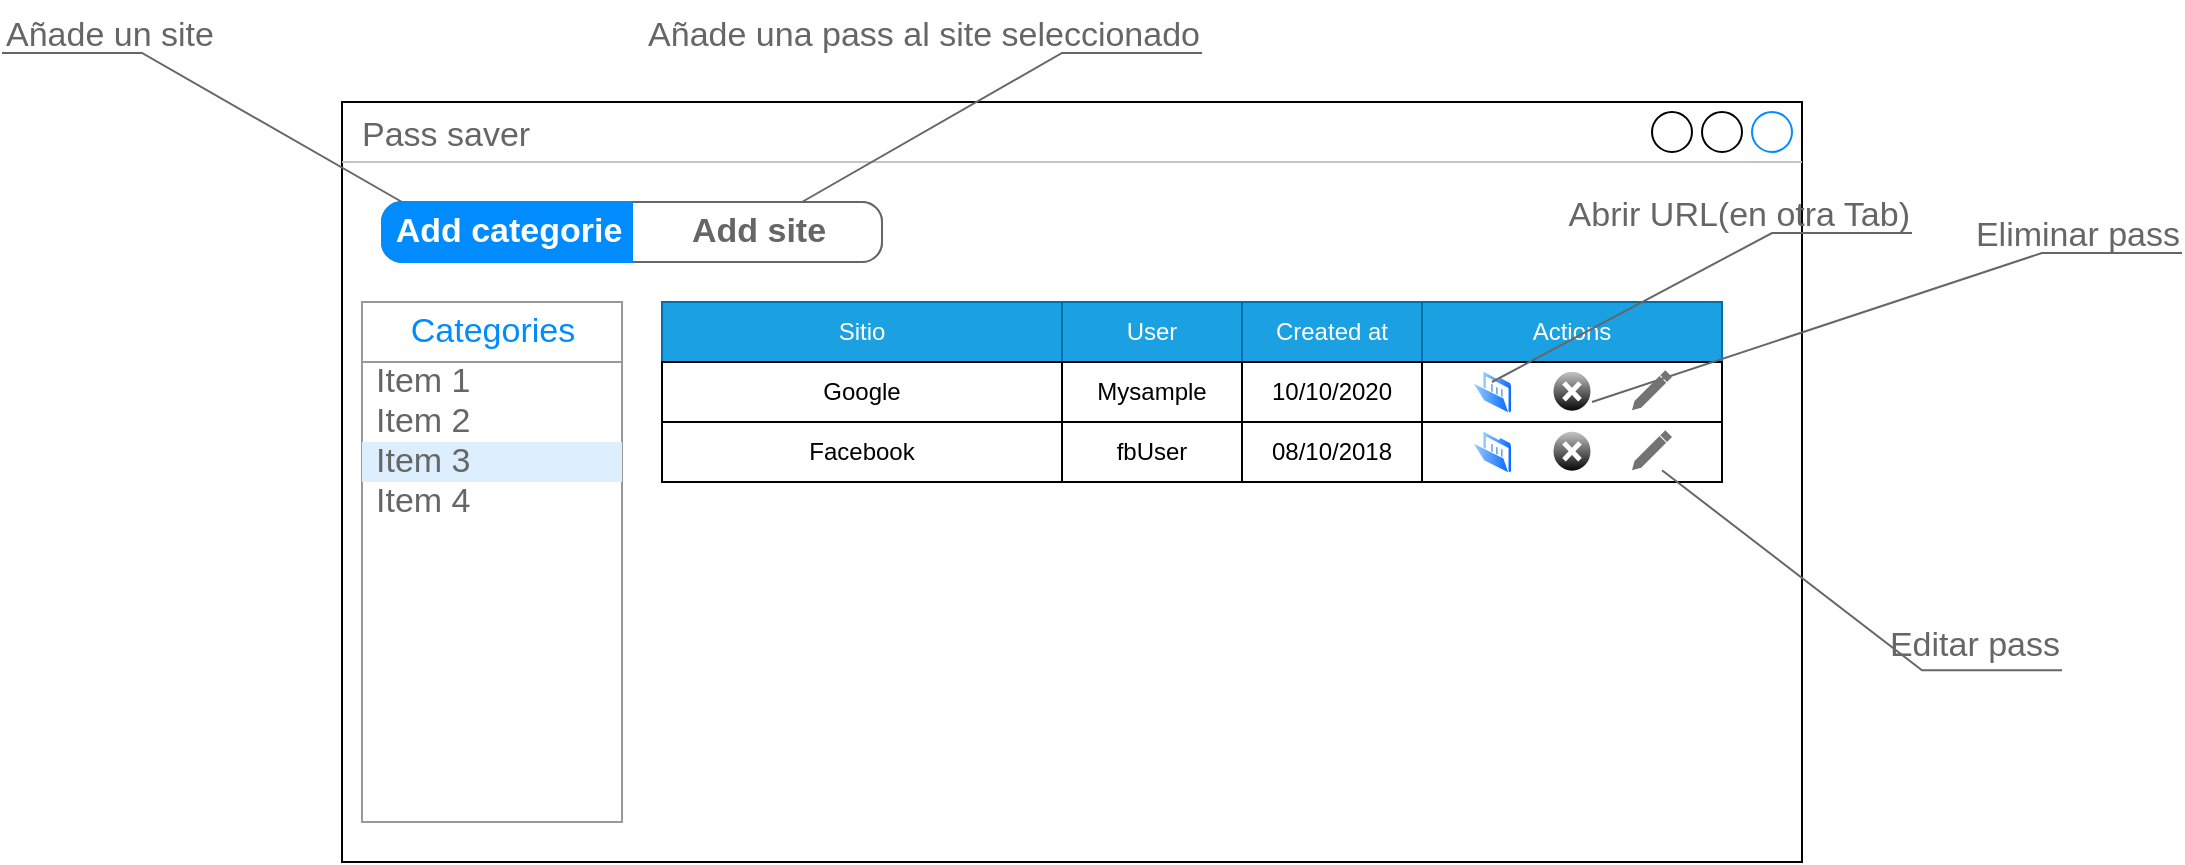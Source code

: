 <mxfile version="13.9.2" type="device" pages="3"><diagram id="wapazeSuyfRLywSKRPKi" name="Main page"><mxGraphModel dx="2012" dy="635" grid="1" gridSize="10" guides="1" tooltips="1" connect="1" arrows="1" fold="1" page="1" pageScale="1" pageWidth="827" pageHeight="1169" math="0" shadow="0"><root><mxCell id="Ty3nIIx2XdnDqJUoP9hx-0"/><mxCell id="Ty3nIIx2XdnDqJUoP9hx-1" parent="Ty3nIIx2XdnDqJUoP9hx-0"/><mxCell id="Ty3nIIx2XdnDqJUoP9hx-2" value="Pass saver" style="strokeWidth=1;shadow=0;dashed=0;align=center;html=1;shape=mxgraph.mockup.containers.window;align=left;verticalAlign=top;spacingLeft=8;strokeColor2=#008cff;strokeColor3=#c4c4c4;fontColor=#666666;mainText=;fontSize=17;labelBackgroundColor=none;" parent="Ty3nIIx2XdnDqJUoP9hx-1" vertex="1"><mxGeometry x="70" y="60" width="730" height="380" as="geometry"/></mxCell><mxCell id="Ty3nIIx2XdnDqJUoP9hx-4" value="" style="strokeWidth=1;shadow=0;dashed=0;align=center;html=1;shape=mxgraph.mockup.forms.rrect;rSize=0;strokeColor=#999999;fillColor=#ffffff;" parent="Ty3nIIx2XdnDqJUoP9hx-1" vertex="1"><mxGeometry x="80" y="160" width="130" height="260" as="geometry"/></mxCell><mxCell id="Ty3nIIx2XdnDqJUoP9hx-5" value="Categories" style="strokeWidth=1;shadow=0;dashed=0;align=center;html=1;shape=mxgraph.mockup.forms.rrect;rSize=0;strokeColor=#999999;fontColor=#008cff;fontSize=17;fillColor=#ffffff;resizeWidth=1;" parent="Ty3nIIx2XdnDqJUoP9hx-4" vertex="1"><mxGeometry width="130" height="30" relative="1" as="geometry"/></mxCell><mxCell id="Ty3nIIx2XdnDqJUoP9hx-6" value="Item 1" style="strokeWidth=1;shadow=0;dashed=0;align=center;html=1;shape=mxgraph.mockup.forms.anchor;fontSize=17;fontColor=#666666;align=left;spacingLeft=5;resizeWidth=1;" parent="Ty3nIIx2XdnDqJUoP9hx-4" vertex="1"><mxGeometry width="130" height="20" relative="1" as="geometry"><mxPoint y="30" as="offset"/></mxGeometry></mxCell><mxCell id="Ty3nIIx2XdnDqJUoP9hx-7" value="Item 2" style="strokeWidth=1;shadow=0;dashed=0;align=center;html=1;shape=mxgraph.mockup.forms.anchor;fontSize=17;fontColor=#666666;align=left;spacingLeft=5;resizeWidth=1;" parent="Ty3nIIx2XdnDqJUoP9hx-4" vertex="1"><mxGeometry width="130" height="20" relative="1" as="geometry"><mxPoint y="50" as="offset"/></mxGeometry></mxCell><mxCell id="Ty3nIIx2XdnDqJUoP9hx-8" value="Item 3" style="strokeWidth=1;shadow=0;dashed=0;align=center;html=1;shape=mxgraph.mockup.forms.rrect;rSize=0;fontSize=17;fontColor=#666666;align=left;spacingLeft=5;fillColor=#ddeeff;strokeColor=none;resizeWidth=1;" parent="Ty3nIIx2XdnDqJUoP9hx-4" vertex="1"><mxGeometry width="130" height="20" relative="1" as="geometry"><mxPoint y="70" as="offset"/></mxGeometry></mxCell><mxCell id="Ty3nIIx2XdnDqJUoP9hx-9" value="Item 4" style="strokeWidth=1;shadow=0;dashed=0;align=center;html=1;shape=mxgraph.mockup.forms.anchor;fontSize=17;fontColor=#666666;align=left;spacingLeft=5;resizeWidth=1;" parent="Ty3nIIx2XdnDqJUoP9hx-4" vertex="1"><mxGeometry width="130" height="20" relative="1" as="geometry"><mxPoint y="90" as="offset"/></mxGeometry></mxCell><mxCell id="Ty3nIIx2XdnDqJUoP9hx-10" value="" style="strokeWidth=1;shadow=0;dashed=0;align=center;html=1;shape=mxgraph.mockup.rrect;rSize=10;fillColor=#ffffff;strokeColor=#666666;" parent="Ty3nIIx2XdnDqJUoP9hx-1" vertex="1"><mxGeometry x="90" y="110" width="250" height="30" as="geometry"/></mxCell><mxCell id="Ty3nIIx2XdnDqJUoP9hx-13" value="Add site" style="strokeColor=inherit;fillColor=inherit;gradientColor=inherit;strokeWidth=1;shadow=0;dashed=0;align=center;html=1;shape=mxgraph.mockup.rightButton;rSize=10;fontSize=17;fontColor=#666666;fontStyle=1;resizeHeight=1;" parent="Ty3nIIx2XdnDqJUoP9hx-10" vertex="1"><mxGeometry x="1" width="125" height="30" relative="1" as="geometry"><mxPoint x="-125" as="offset"/></mxGeometry></mxCell><mxCell id="Ty3nIIx2XdnDqJUoP9hx-14" value="Add categorie" style="strokeWidth=1;shadow=0;dashed=0;align=center;html=1;shape=mxgraph.mockup.leftButton;rSize=10;fontSize=17;fontColor=#ffffff;fontStyle=1;fillColor=#008cff;strokeColor=#008cff;resizeHeight=1;" parent="Ty3nIIx2XdnDqJUoP9hx-10" vertex="1"><mxGeometry width="125" height="30" relative="1" as="geometry"/></mxCell><mxCell id="Ty3nIIx2XdnDqJUoP9hx-15" value="Sitio" style="rounded=0;whiteSpace=wrap;html=1;fillColor=#1ba1e2;strokeColor=#006EAF;fontColor=#ffffff;" parent="Ty3nIIx2XdnDqJUoP9hx-1" vertex="1"><mxGeometry x="230" y="160" width="200" height="30" as="geometry"/></mxCell><mxCell id="Ty3nIIx2XdnDqJUoP9hx-16" value="User" style="rounded=0;whiteSpace=wrap;html=1;fillColor=#1ba1e2;strokeColor=#006EAF;fontColor=#ffffff;" parent="Ty3nIIx2XdnDqJUoP9hx-1" vertex="1"><mxGeometry x="430" y="160" width="90" height="30" as="geometry"/></mxCell><mxCell id="Ty3nIIx2XdnDqJUoP9hx-17" value="Actions" style="rounded=0;whiteSpace=wrap;html=1;fillColor=#1ba1e2;strokeColor=#006EAF;fontColor=#ffffff;" parent="Ty3nIIx2XdnDqJUoP9hx-1" vertex="1"><mxGeometry x="610" y="160" width="150" height="30" as="geometry"/></mxCell><mxCell id="Ty3nIIx2XdnDqJUoP9hx-18" value="Created at" style="rounded=0;whiteSpace=wrap;html=1;fillColor=#1ba1e2;strokeColor=#006EAF;fontColor=#ffffff;" parent="Ty3nIIx2XdnDqJUoP9hx-1" vertex="1"><mxGeometry x="520" y="160" width="90" height="30" as="geometry"/></mxCell><mxCell id="Ty3nIIx2XdnDqJUoP9hx-19" value="Google" style="rounded=0;whiteSpace=wrap;html=1;" parent="Ty3nIIx2XdnDqJUoP9hx-1" vertex="1"><mxGeometry x="230" y="190" width="200" height="30" as="geometry"/></mxCell><mxCell id="Ty3nIIx2XdnDqJUoP9hx-20" value="Mysample" style="rounded=0;whiteSpace=wrap;html=1;" parent="Ty3nIIx2XdnDqJUoP9hx-1" vertex="1"><mxGeometry x="430" y="190" width="90" height="30" as="geometry"/></mxCell><mxCell id="Ty3nIIx2XdnDqJUoP9hx-21" value="" style="rounded=0;whiteSpace=wrap;html=1;" parent="Ty3nIIx2XdnDqJUoP9hx-1" vertex="1"><mxGeometry x="610" y="190" width="150" height="30" as="geometry"/></mxCell><mxCell id="Ty3nIIx2XdnDqJUoP9hx-22" value="10/10/2020" style="rounded=0;whiteSpace=wrap;html=1;" parent="Ty3nIIx2XdnDqJUoP9hx-1" vertex="1"><mxGeometry x="520" y="190" width="90" height="30" as="geometry"/></mxCell><mxCell id="Ty3nIIx2XdnDqJUoP9hx-23" value="Facebook" style="rounded=0;whiteSpace=wrap;html=1;" parent="Ty3nIIx2XdnDqJUoP9hx-1" vertex="1"><mxGeometry x="230" y="220" width="200" height="30" as="geometry"/></mxCell><mxCell id="Ty3nIIx2XdnDqJUoP9hx-24" value="fbUser" style="rounded=0;whiteSpace=wrap;html=1;" parent="Ty3nIIx2XdnDqJUoP9hx-1" vertex="1"><mxGeometry x="430" y="220" width="90" height="30" as="geometry"/></mxCell><mxCell id="Ty3nIIx2XdnDqJUoP9hx-25" value="&lt;span style=&quot;color: rgba(0 , 0 , 0 , 0) ; font-family: monospace ; font-size: 0px&quot;&gt;%3CmxGraphModel%3E%3Croot%3E%3CmxCell%20id%3D%220%22%2F%3E%3CmxCell%20id%3D%221%22%20parent%3D%220%22%2F%3E%3CmxCell%20id%3D%222%22%20value%3D%22%22%20style%3D%22verticalLabelPosition%3Dbottom%3BverticalAlign%3Dtop%3Bhtml%3D1%3Bshadow%3D0%3Bdashed%3D0%3BstrokeWidth%3D1%3Bshape%3Dmxgraph.ios.iDeleteApp%3BfillColor%3D%23cccccc%3BfillColor2%3D%23000000%3BstrokeColor%3D%23ffffff%3B%22%20vertex%3D%221%22%20parent%3D%221%22%3E%3CmxGeometry%20x%3D%22660%22%20y%3D%22194.13%22%20width%3D%2220%22%20height%3D%2221%22%20as%3D%22geometry%22%2F%3E%3C%2FmxCell%3E%3CmxCell%20id%3D%223%22%20value%3D%22%22%20style%3D%22aspect%3Dfixed%3Bperimeter%3DellipsePerimeter%3Bhtml%3D1%3Balign%3Dcenter%3Bshadow%3D0%3Bdashed%3D0%3BspacingTop%3D3%3Bimage%3Bimage%3Dimg%2Flib%2Factive_directory%2Ffolder_open.svg%3B%22%20vertex%3D%221%22%20parent%3D%221%22%3E%3CmxGeometry%20x%3D%22620%22%20y%3D%22194.13%22%20width%3D%2220%22%20height%3D%2221.74%22%20as%3D%22geometry%22%2F%3E%3C%2FmxCell%3E%3C%2Froot%3E%3C%2FmxGraphModel%3E&lt;/span&gt;" style="rounded=0;whiteSpace=wrap;html=1;" parent="Ty3nIIx2XdnDqJUoP9hx-1" vertex="1"><mxGeometry x="610" y="220" width="150" height="30" as="geometry"/></mxCell><mxCell id="Ty3nIIx2XdnDqJUoP9hx-26" value="08/10/2018" style="rounded=0;whiteSpace=wrap;html=1;" parent="Ty3nIIx2XdnDqJUoP9hx-1" vertex="1"><mxGeometry x="520" y="220" width="90" height="30" as="geometry"/></mxCell><mxCell id="Ty3nIIx2XdnDqJUoP9hx-27" value="" style="verticalLabelPosition=bottom;verticalAlign=top;html=1;shadow=0;dashed=0;strokeWidth=1;shape=mxgraph.ios.iDeleteApp;fillColor=#cccccc;fillColor2=#000000;strokeColor=#ffffff;" parent="Ty3nIIx2XdnDqJUoP9hx-1" vertex="1"><mxGeometry x="675" y="194.13" width="20" height="21" as="geometry"/></mxCell><mxCell id="Ty3nIIx2XdnDqJUoP9hx-28" value="" style="aspect=fixed;perimeter=ellipsePerimeter;html=1;align=center;shadow=0;dashed=0;spacingTop=3;image;image=img/lib/active_directory/folder_open.svg;" parent="Ty3nIIx2XdnDqJUoP9hx-1" vertex="1"><mxGeometry x="635" y="194.13" width="20" height="21.74" as="geometry"/></mxCell><mxCell id="Ty3nIIx2XdnDqJUoP9hx-32" value="" style="verticalLabelPosition=bottom;verticalAlign=top;html=1;shadow=0;dashed=0;strokeWidth=1;shape=mxgraph.ios.iDeleteApp;fillColor=#cccccc;fillColor2=#000000;strokeColor=#ffffff;" parent="Ty3nIIx2XdnDqJUoP9hx-1" vertex="1"><mxGeometry x="675" y="224.13" width="20" height="21" as="geometry"/></mxCell><mxCell id="Ty3nIIx2XdnDqJUoP9hx-33" value="" style="aspect=fixed;perimeter=ellipsePerimeter;html=1;align=center;shadow=0;dashed=0;spacingTop=3;image;image=img/lib/active_directory/folder_open.svg;" parent="Ty3nIIx2XdnDqJUoP9hx-1" vertex="1"><mxGeometry x="635" y="224.13" width="20" height="21.74" as="geometry"/></mxCell><mxCell id="4VIvUKdrjLULJhosjfN6-0" value="Abrir URL(en otra Tab)" style="strokeWidth=1;shadow=0;dashed=0;align=center;html=1;shape=mxgraph.mockup.text.callout;linkText=;textSize=17;textColor=#666666;callDir=NE;callStyle=line;fontSize=17;fontColor=#666666;align=right;verticalAlign=top;strokeColor=#666666;" parent="Ty3nIIx2XdnDqJUoP9hx-1" vertex="1"><mxGeometry x="645" y="100" width="210" height="100" as="geometry"/></mxCell><mxCell id="4VIvUKdrjLULJhosjfN6-1" value="Eliminar pass" style="strokeWidth=1;shadow=0;dashed=0;align=center;html=1;shape=mxgraph.mockup.text.callout;linkText=;textSize=17;textColor=#666666;callDir=NE;callStyle=line;fontSize=17;fontColor=#666666;align=right;verticalAlign=top;strokeColor=#666666;" parent="Ty3nIIx2XdnDqJUoP9hx-1" vertex="1"><mxGeometry x="695" y="110" width="295" height="100" as="geometry"/></mxCell><mxCell id="4VIvUKdrjLULJhosjfN6-2" value="Añade un site" style="strokeWidth=1;shadow=0;dashed=0;align=center;html=1;shape=mxgraph.mockup.text.callout;linkText=;textSize=17;textColor=#666666;callDir=NW;callStyle=line;fontSize=17;fontColor=#666666;align=left;verticalAlign=top;strokeColor=#666666;" parent="Ty3nIIx2XdnDqJUoP9hx-1" vertex="1"><mxGeometry x="-100" y="10" width="200" height="100" as="geometry"/></mxCell><mxCell id="4VIvUKdrjLULJhosjfN6-3" value="Añade una pass al site seleccionado" style="strokeWidth=1;shadow=0;dashed=0;align=center;html=1;shape=mxgraph.mockup.text.callout;linkText=;textSize=17;textColor=#666666;callDir=NE;callStyle=line;fontSize=17;fontColor=#666666;align=right;verticalAlign=top;strokeColor=#666666;" parent="Ty3nIIx2XdnDqJUoP9hx-1" vertex="1"><mxGeometry x="300" y="10" width="200" height="100" as="geometry"/></mxCell><mxCell id="MFcHLfboxD8vrLYaPkxm-0" value="" style="dashed=0;aspect=fixed;verticalLabelPosition=bottom;verticalAlign=top;align=center;shape=mxgraph.gmdl.edit;strokeColor=none;fillColor=#737373;shadow=0;" vertex="1" parent="Ty3nIIx2XdnDqJUoP9hx-1"><mxGeometry x="715" y="194.13" width="20" height="20" as="geometry"/></mxCell><mxCell id="MFcHLfboxD8vrLYaPkxm-2" value="Editar pass" style="strokeWidth=1;shadow=0;dashed=0;align=center;html=1;shape=mxgraph.mockup.text.callout;linkText=;textSize=17;textColor=#666666;callDir=SE;callStyle=line;fontSize=17;fontColor=#666666;align=right;verticalAlign=bottom;strokeColor=#666666;" vertex="1" parent="Ty3nIIx2XdnDqJUoP9hx-1"><mxGeometry x="730" y="244.13" width="200" height="100" as="geometry"/></mxCell><mxCell id="MFcHLfboxD8vrLYaPkxm-3" value="" style="dashed=0;aspect=fixed;verticalLabelPosition=bottom;verticalAlign=top;align=center;shape=mxgraph.gmdl.edit;strokeColor=none;fillColor=#737373;shadow=0;" vertex="1" parent="Ty3nIIx2XdnDqJUoP9hx-1"><mxGeometry x="715" y="224.13" width="20" height="20" as="geometry"/></mxCell></root></mxGraphModel></diagram><diagram name="Main page - nueva categoría" id="0q4KbSdLHHBx6rK9kM0Y"><mxGraphModel dx="2249" dy="722" grid="1" gridSize="10" guides="1" tooltips="1" connect="1" arrows="1" fold="1" page="1" pageScale="1" pageWidth="827" pageHeight="1169" math="0" shadow="0"><root><mxCell id="2S7hn2hvlT7eCQnsNg-h-0"/><mxCell id="2S7hn2hvlT7eCQnsNg-h-1" parent="2S7hn2hvlT7eCQnsNg-h-0"/><mxCell id="2S7hn2hvlT7eCQnsNg-h-2" value="Pass saver" style="strokeWidth=1;shadow=0;dashed=0;align=center;html=1;shape=mxgraph.mockup.containers.window;align=left;verticalAlign=top;spacingLeft=8;strokeColor2=#008cff;strokeColor3=#c4c4c4;fontColor=#666666;mainText=;fontSize=17;labelBackgroundColor=none;" vertex="1" parent="2S7hn2hvlT7eCQnsNg-h-1"><mxGeometry x="70" y="60" width="730" height="380" as="geometry"/></mxCell><mxCell id="2S7hn2hvlT7eCQnsNg-h-3" value="" style="strokeWidth=1;shadow=0;dashed=0;align=center;html=1;shape=mxgraph.mockup.forms.rrect;rSize=0;strokeColor=#999999;fillColor=#ffffff;" vertex="1" parent="2S7hn2hvlT7eCQnsNg-h-1"><mxGeometry x="80" y="160" width="130" height="260" as="geometry"/></mxCell><mxCell id="2S7hn2hvlT7eCQnsNg-h-4" value="Categories" style="strokeWidth=1;shadow=0;dashed=0;align=center;html=1;shape=mxgraph.mockup.forms.rrect;rSize=0;strokeColor=#999999;fontColor=#008cff;fontSize=17;fillColor=#ffffff;resizeWidth=1;" vertex="1" parent="2S7hn2hvlT7eCQnsNg-h-3"><mxGeometry width="130" height="30" relative="1" as="geometry"/></mxCell><mxCell id="2S7hn2hvlT7eCQnsNg-h-5" value="Item 1" style="strokeWidth=1;shadow=0;dashed=0;align=center;html=1;shape=mxgraph.mockup.forms.anchor;fontSize=17;fontColor=#666666;align=left;spacingLeft=5;resizeWidth=1;" vertex="1" parent="2S7hn2hvlT7eCQnsNg-h-3"><mxGeometry width="130" height="20" relative="1" as="geometry"><mxPoint y="30" as="offset"/></mxGeometry></mxCell><mxCell id="2S7hn2hvlT7eCQnsNg-h-6" value="Item 2" style="strokeWidth=1;shadow=0;dashed=0;align=center;html=1;shape=mxgraph.mockup.forms.anchor;fontSize=17;fontColor=#666666;align=left;spacingLeft=5;resizeWidth=1;" vertex="1" parent="2S7hn2hvlT7eCQnsNg-h-3"><mxGeometry width="130" height="20" relative="1" as="geometry"><mxPoint y="50" as="offset"/></mxGeometry></mxCell><mxCell id="2S7hn2hvlT7eCQnsNg-h-7" value="Item 3" style="strokeWidth=1;shadow=0;dashed=0;align=center;html=1;shape=mxgraph.mockup.forms.rrect;rSize=0;fontSize=17;fontColor=#666666;align=left;spacingLeft=5;fillColor=#ddeeff;strokeColor=none;resizeWidth=1;" vertex="1" parent="2S7hn2hvlT7eCQnsNg-h-3"><mxGeometry width="130" height="20" relative="1" as="geometry"><mxPoint y="70" as="offset"/></mxGeometry></mxCell><mxCell id="2S7hn2hvlT7eCQnsNg-h-8" value="Item 4" style="strokeWidth=1;shadow=0;dashed=0;align=center;html=1;shape=mxgraph.mockup.forms.anchor;fontSize=17;fontColor=#666666;align=left;spacingLeft=5;resizeWidth=1;" vertex="1" parent="2S7hn2hvlT7eCQnsNg-h-3"><mxGeometry width="130" height="20" relative="1" as="geometry"><mxPoint y="90" as="offset"/></mxGeometry></mxCell><mxCell id="2S7hn2hvlT7eCQnsNg-h-9" value="" style="strokeWidth=1;shadow=0;dashed=0;align=center;html=1;shape=mxgraph.mockup.rrect;rSize=10;fillColor=#ffffff;strokeColor=#666666;" vertex="1" parent="2S7hn2hvlT7eCQnsNg-h-1"><mxGeometry x="90" y="110" width="250" height="30" as="geometry"/></mxCell><mxCell id="2S7hn2hvlT7eCQnsNg-h-10" value="Add site" style="strokeColor=inherit;fillColor=inherit;gradientColor=inherit;strokeWidth=1;shadow=0;dashed=0;align=center;html=1;shape=mxgraph.mockup.rightButton;rSize=10;fontSize=17;fontColor=#666666;fontStyle=1;resizeHeight=1;" vertex="1" parent="2S7hn2hvlT7eCQnsNg-h-9"><mxGeometry x="1" width="125" height="30" relative="1" as="geometry"><mxPoint x="-125" as="offset"/></mxGeometry></mxCell><mxCell id="2S7hn2hvlT7eCQnsNg-h-11" value="Add categorie" style="strokeWidth=1;shadow=0;dashed=0;align=center;html=1;shape=mxgraph.mockup.leftButton;rSize=10;fontSize=17;fontColor=#ffffff;fontStyle=1;fillColor=#008cff;strokeColor=#008cff;resizeHeight=1;" vertex="1" parent="2S7hn2hvlT7eCQnsNg-h-9"><mxGeometry width="125" height="30" relative="1" as="geometry"/></mxCell><mxCell id="2S7hn2hvlT7eCQnsNg-h-12" value="Sitio" style="rounded=0;whiteSpace=wrap;html=1;fillColor=#1ba1e2;strokeColor=#006EAF;fontColor=#ffffff;" vertex="1" parent="2S7hn2hvlT7eCQnsNg-h-1"><mxGeometry x="230" y="160" width="200" height="30" as="geometry"/></mxCell><mxCell id="2S7hn2hvlT7eCQnsNg-h-13" value="User" style="rounded=0;whiteSpace=wrap;html=1;fillColor=#1ba1e2;strokeColor=#006EAF;fontColor=#ffffff;" vertex="1" parent="2S7hn2hvlT7eCQnsNg-h-1"><mxGeometry x="430" y="160" width="90" height="30" as="geometry"/></mxCell><mxCell id="2S7hn2hvlT7eCQnsNg-h-14" value="Actions" style="rounded=0;whiteSpace=wrap;html=1;fillColor=#1ba1e2;strokeColor=#006EAF;fontColor=#ffffff;" vertex="1" parent="2S7hn2hvlT7eCQnsNg-h-1"><mxGeometry x="610" y="160" width="150" height="30" as="geometry"/></mxCell><mxCell id="2S7hn2hvlT7eCQnsNg-h-15" value="Created at" style="rounded=0;whiteSpace=wrap;html=1;fillColor=#1ba1e2;strokeColor=#006EAF;fontColor=#ffffff;" vertex="1" parent="2S7hn2hvlT7eCQnsNg-h-1"><mxGeometry x="520" y="160" width="90" height="30" as="geometry"/></mxCell><mxCell id="2S7hn2hvlT7eCQnsNg-h-16" value="Google" style="rounded=0;whiteSpace=wrap;html=1;" vertex="1" parent="2S7hn2hvlT7eCQnsNg-h-1"><mxGeometry x="230" y="190" width="200" height="30" as="geometry"/></mxCell><mxCell id="2S7hn2hvlT7eCQnsNg-h-17" value="Mysample" style="rounded=0;whiteSpace=wrap;html=1;" vertex="1" parent="2S7hn2hvlT7eCQnsNg-h-1"><mxGeometry x="430" y="190" width="90" height="30" as="geometry"/></mxCell><mxCell id="2S7hn2hvlT7eCQnsNg-h-18" value="" style="rounded=0;whiteSpace=wrap;html=1;" vertex="1" parent="2S7hn2hvlT7eCQnsNg-h-1"><mxGeometry x="610" y="190" width="150" height="30" as="geometry"/></mxCell><mxCell id="2S7hn2hvlT7eCQnsNg-h-19" value="10/10/2020" style="rounded=0;whiteSpace=wrap;html=1;" vertex="1" parent="2S7hn2hvlT7eCQnsNg-h-1"><mxGeometry x="520" y="190" width="90" height="30" as="geometry"/></mxCell><mxCell id="2S7hn2hvlT7eCQnsNg-h-20" value="Facebook" style="rounded=0;whiteSpace=wrap;html=1;" vertex="1" parent="2S7hn2hvlT7eCQnsNg-h-1"><mxGeometry x="230" y="220" width="200" height="30" as="geometry"/></mxCell><mxCell id="2S7hn2hvlT7eCQnsNg-h-21" value="fbUser" style="rounded=0;whiteSpace=wrap;html=1;" vertex="1" parent="2S7hn2hvlT7eCQnsNg-h-1"><mxGeometry x="430" y="220" width="90" height="30" as="geometry"/></mxCell><mxCell id="2S7hn2hvlT7eCQnsNg-h-22" value="&lt;span style=&quot;color: rgba(0 , 0 , 0 , 0) ; font-family: monospace ; font-size: 0px&quot;&gt;%3CmxGraphModel%3E%3Croot%3E%3CmxCell%20id%3D%220%22%2F%3E%3CmxCell%20id%3D%221%22%20parent%3D%220%22%2F%3E%3CmxCell%20id%3D%222%22%20value%3D%22%22%20style%3D%22verticalLabelPosition%3Dbottom%3BverticalAlign%3Dtop%3Bhtml%3D1%3Bshadow%3D0%3Bdashed%3D0%3BstrokeWidth%3D1%3Bshape%3Dmxgraph.ios.iDeleteApp%3BfillColor%3D%23cccccc%3BfillColor2%3D%23000000%3BstrokeColor%3D%23ffffff%3B%22%20vertex%3D%221%22%20parent%3D%221%22%3E%3CmxGeometry%20x%3D%22660%22%20y%3D%22194.13%22%20width%3D%2220%22%20height%3D%2221%22%20as%3D%22geometry%22%2F%3E%3C%2FmxCell%3E%3CmxCell%20id%3D%223%22%20value%3D%22%22%20style%3D%22aspect%3Dfixed%3Bperimeter%3DellipsePerimeter%3Bhtml%3D1%3Balign%3Dcenter%3Bshadow%3D0%3Bdashed%3D0%3BspacingTop%3D3%3Bimage%3Bimage%3Dimg%2Flib%2Factive_directory%2Ffolder_open.svg%3B%22%20vertex%3D%221%22%20parent%3D%221%22%3E%3CmxGeometry%20x%3D%22620%22%20y%3D%22194.13%22%20width%3D%2220%22%20height%3D%2221.74%22%20as%3D%22geometry%22%2F%3E%3C%2FmxCell%3E%3C%2Froot%3E%3C%2FmxGraphModel%3E&lt;/span&gt;" style="rounded=0;whiteSpace=wrap;html=1;" vertex="1" parent="2S7hn2hvlT7eCQnsNg-h-1"><mxGeometry x="610" y="220" width="150" height="30" as="geometry"/></mxCell><mxCell id="2S7hn2hvlT7eCQnsNg-h-23" value="08/10/2018" style="rounded=0;whiteSpace=wrap;html=1;" vertex="1" parent="2S7hn2hvlT7eCQnsNg-h-1"><mxGeometry x="520" y="220" width="90" height="30" as="geometry"/></mxCell><mxCell id="2S7hn2hvlT7eCQnsNg-h-24" value="" style="verticalLabelPosition=bottom;verticalAlign=top;html=1;shadow=0;dashed=0;strokeWidth=1;shape=mxgraph.ios.iDeleteApp;fillColor=#cccccc;fillColor2=#000000;strokeColor=#ffffff;" vertex="1" parent="2S7hn2hvlT7eCQnsNg-h-1"><mxGeometry x="675" y="194.13" width="20" height="21" as="geometry"/></mxCell><mxCell id="2S7hn2hvlT7eCQnsNg-h-25" value="" style="aspect=fixed;perimeter=ellipsePerimeter;html=1;align=center;shadow=0;dashed=0;spacingTop=3;image;image=img/lib/active_directory/folder_open.svg;" vertex="1" parent="2S7hn2hvlT7eCQnsNg-h-1"><mxGeometry x="635" y="194.13" width="20" height="21.74" as="geometry"/></mxCell><mxCell id="2S7hn2hvlT7eCQnsNg-h-26" value="" style="verticalLabelPosition=bottom;verticalAlign=top;html=1;shadow=0;dashed=0;strokeWidth=1;shape=mxgraph.ios.iDeleteApp;fillColor=#cccccc;fillColor2=#000000;strokeColor=#ffffff;" vertex="1" parent="2S7hn2hvlT7eCQnsNg-h-1"><mxGeometry x="675" y="224.13" width="20" height="21" as="geometry"/></mxCell><mxCell id="2S7hn2hvlT7eCQnsNg-h-27" value="" style="aspect=fixed;perimeter=ellipsePerimeter;html=1;align=center;shadow=0;dashed=0;spacingTop=3;image;image=img/lib/active_directory/folder_open.svg;" vertex="1" parent="2S7hn2hvlT7eCQnsNg-h-1"><mxGeometry x="635" y="224.13" width="20" height="21.74" as="geometry"/></mxCell><mxCell id="2S7hn2hvlT7eCQnsNg-h-28" value="Abrir URL(en otra Tab)" style="strokeWidth=1;shadow=0;dashed=0;align=center;html=1;shape=mxgraph.mockup.text.callout;linkText=;textSize=17;textColor=#666666;callDir=NE;callStyle=line;fontSize=17;fontColor=#666666;align=right;verticalAlign=top;strokeColor=#666666;" vertex="1" parent="2S7hn2hvlT7eCQnsNg-h-1"><mxGeometry x="645" y="100" width="210" height="100" as="geometry"/></mxCell><mxCell id="2S7hn2hvlT7eCQnsNg-h-29" value="Eliminar pass" style="strokeWidth=1;shadow=0;dashed=0;align=center;html=1;shape=mxgraph.mockup.text.callout;linkText=;textSize=17;textColor=#666666;callDir=NE;callStyle=line;fontSize=17;fontColor=#666666;align=right;verticalAlign=top;strokeColor=#666666;" vertex="1" parent="2S7hn2hvlT7eCQnsNg-h-1"><mxGeometry x="695" y="110" width="295" height="100" as="geometry"/></mxCell><mxCell id="2S7hn2hvlT7eCQnsNg-h-30" value="Añade un site" style="strokeWidth=1;shadow=0;dashed=0;align=center;html=1;shape=mxgraph.mockup.text.callout;linkText=;textSize=17;textColor=#666666;callDir=NW;callStyle=line;fontSize=17;fontColor=#666666;align=left;verticalAlign=top;strokeColor=#666666;" vertex="1" parent="2S7hn2hvlT7eCQnsNg-h-1"><mxGeometry x="-100" y="10" width="200" height="100" as="geometry"/></mxCell><mxCell id="2S7hn2hvlT7eCQnsNg-h-31" value="Añade una pass al site seleccionado" style="strokeWidth=1;shadow=0;dashed=0;align=center;html=1;shape=mxgraph.mockup.text.callout;linkText=;textSize=17;textColor=#666666;callDir=NE;callStyle=line;fontSize=17;fontColor=#666666;align=right;verticalAlign=top;strokeColor=#666666;" vertex="1" parent="2S7hn2hvlT7eCQnsNg-h-1"><mxGeometry x="300" y="10" width="200" height="100" as="geometry"/></mxCell><mxCell id="2S7hn2hvlT7eCQnsNg-h-32" value="" style="dashed=0;aspect=fixed;verticalLabelPosition=bottom;verticalAlign=top;align=center;shape=mxgraph.gmdl.edit;strokeColor=none;fillColor=#737373;shadow=0;" vertex="1" parent="2S7hn2hvlT7eCQnsNg-h-1"><mxGeometry x="715" y="194.13" width="20" height="20" as="geometry"/></mxCell><mxCell id="2S7hn2hvlT7eCQnsNg-h-33" value="Editar pass" style="strokeWidth=1;shadow=0;dashed=0;align=center;html=1;shape=mxgraph.mockup.text.callout;linkText=;textSize=17;textColor=#666666;callDir=SE;callStyle=line;fontSize=17;fontColor=#666666;align=right;verticalAlign=bottom;strokeColor=#666666;" vertex="1" parent="2S7hn2hvlT7eCQnsNg-h-1"><mxGeometry x="730" y="244.13" width="200" height="100" as="geometry"/></mxCell><mxCell id="2S7hn2hvlT7eCQnsNg-h-34" value="" style="dashed=0;aspect=fixed;verticalLabelPosition=bottom;verticalAlign=top;align=center;shape=mxgraph.gmdl.edit;strokeColor=none;fillColor=#737373;shadow=0;" vertex="1" parent="2S7hn2hvlT7eCQnsNg-h-1"><mxGeometry x="715" y="224.13" width="20" height="20" as="geometry"/></mxCell><mxCell id="2S7hn2hvlT7eCQnsNg-h-35" value="Nombre" style="strokeWidth=1;shadow=0;dashed=0;align=center;html=1;shape=mxgraph.mockup.containers.rrect;rSize=0;strokeColor=#666666;fontColor=#666666;fontSize=17;verticalAlign=top;whiteSpace=wrap;fillColor=#ffffff;spacingTop=32;" vertex="1" parent="2S7hn2hvlT7eCQnsNg-h-1"><mxGeometry x="320" y="180" width="250" height="140" as="geometry"/></mxCell><mxCell id="2S7hn2hvlT7eCQnsNg-h-36" value="Nueva categoría" style="strokeWidth=1;shadow=0;dashed=0;align=center;html=1;shape=mxgraph.mockup.containers.rrect;rSize=0;fontSize=17;fontColor=#666666;strokeColor=#666666;align=left;spacingLeft=8;fillColor=none;resizeWidth=1;" vertex="1" parent="2S7hn2hvlT7eCQnsNg-h-35"><mxGeometry width="250" height="30" relative="1" as="geometry"/></mxCell><mxCell id="2S7hn2hvlT7eCQnsNg-h-37" value="" style="shape=ellipse;strokeColor=#008cff;resizable=0;fillColor=none;html=1;" vertex="1" parent="2S7hn2hvlT7eCQnsNg-h-36"><mxGeometry x="1" y="0.5" width="20" height="20" relative="1" as="geometry"><mxPoint x="-25" y="-10" as="offset"/></mxGeometry></mxCell><mxCell id="2S7hn2hvlT7eCQnsNg-h-38" value="Cancel" style="strokeWidth=1;shadow=0;dashed=0;align=center;html=1;shape=mxgraph.mockup.containers.rrect;rSize=0;fontSize=16;fontColor=#666666;strokeColor=#c4c4c4;whiteSpace=wrap;fillColor=none;" vertex="1" parent="2S7hn2hvlT7eCQnsNg-h-35"><mxGeometry x="0.25" y="1" width="90" height="25" relative="1" as="geometry"><mxPoint x="-45" y="-33" as="offset"/></mxGeometry></mxCell><mxCell id="2S7hn2hvlT7eCQnsNg-h-39" value="OK" style="strokeWidth=1;shadow=0;dashed=0;align=center;html=1;shape=mxgraph.mockup.containers.rrect;rSize=0;fontSize=16;fontColor=#666666;strokeColor=#c4c4c4;whiteSpace=wrap;fillColor=none;" vertex="1" parent="2S7hn2hvlT7eCQnsNg-h-35"><mxGeometry x="0.75" y="1" width="90" height="25" relative="1" as="geometry"><mxPoint x="-45" y="-33" as="offset"/></mxGeometry></mxCell><mxCell id="2S7hn2hvlT7eCQnsNg-h-40" value="Line 1" style="strokeWidth=1;shadow=0;dashed=0;align=center;html=1;shape=mxgraph.mockup.text.textBox;fontColor=#666666;align=left;fontSize=17;spacingLeft=4;spacingTop=-3;strokeColor=#666666;mainText=" vertex="1" parent="2S7hn2hvlT7eCQnsNg-h-35"><mxGeometry x="51" y="60" width="150" height="30" as="geometry"/></mxCell></root></mxGraphModel></diagram><diagram id="3KdTVuu2HHq_2tHRt654" name="Edit/add"><mxGraphModel dx="1422" dy="802" grid="1" gridSize="10" guides="1" tooltips="1" connect="1" arrows="1" fold="1" page="1" pageScale="1" pageWidth="827" pageHeight="1169" math="0" shadow="0"><root><mxCell id="tYcnTRIn3z_j9znBFWsq-0"/><mxCell id="tYcnTRIn3z_j9znBFWsq-1" parent="tYcnTRIn3z_j9znBFWsq-0"/><mxCell id="T9Ba3_2T5_2DteS-UFcE-0" value="Pass saver" style="strokeWidth=1;shadow=0;dashed=0;align=center;html=1;shape=mxgraph.mockup.containers.window;align=left;verticalAlign=top;spacingLeft=8;strokeColor2=#008cff;strokeColor3=#c4c4c4;fontColor=#666666;mainText=;fontSize=17;labelBackgroundColor=none;" parent="tYcnTRIn3z_j9znBFWsq-1" vertex="1"><mxGeometry x="90" y="80" width="680" height="380" as="geometry"/></mxCell><mxCell id="T9Ba3_2T5_2DteS-UFcE-1" value="URL" style="strokeWidth=1;shadow=0;dashed=0;align=center;html=1;shape=mxgraph.mockup.forms.anchor;align=right;spacingRight=2;fontColor=#666666;" parent="tYcnTRIn3z_j9znBFWsq-1" vertex="1"><mxGeometry x="150" y="130" width="50" height="18" as="geometry"/></mxCell><mxCell id="T9Ba3_2T5_2DteS-UFcE-2" value="http://facebook.com" style="strokeWidth=1;shadow=0;dashed=0;align=center;html=1;shape=mxgraph.mockup.forms.rrect;fillColor=#ffffff;rSize=0;fontColor=#666666;align=left;spacingLeft=3;strokeColor=#999999;" parent="tYcnTRIn3z_j9znBFWsq-1" vertex="1"><mxGeometry x="200" y="130" width="530" height="18" as="geometry"/></mxCell><mxCell id="T9Ba3_2T5_2DteS-UFcE-3" value="User" style="strokeWidth=1;shadow=0;dashed=0;align=center;html=1;shape=mxgraph.mockup.forms.anchor;align=right;spacingRight=2;fontColor=#666666;" parent="tYcnTRIn3z_j9znBFWsq-1" vertex="1"><mxGeometry x="150" y="165" width="50" height="18" as="geometry"/></mxCell><mxCell id="T9Ba3_2T5_2DteS-UFcE-4" value="Greeting" style="strokeWidth=1;shadow=0;dashed=0;align=center;html=1;shape=mxgraph.mockup.forms.rrect;fillColor=#ffffff;rSize=0;fontColor=#666666;align=left;spacingLeft=3;strokeColor=#999999;" parent="tYcnTRIn3z_j9znBFWsq-1" vertex="1"><mxGeometry x="200" y="165" width="530" height="18" as="geometry"/></mxCell><mxCell id="T9Ba3_2T5_2DteS-UFcE-5" value="Password" style="strokeWidth=1;shadow=0;dashed=0;align=center;html=1;shape=mxgraph.mockup.forms.anchor;align=right;spacingRight=2;fontColor=#666666;" parent="tYcnTRIn3z_j9znBFWsq-1" vertex="1"><mxGeometry x="150" y="200" width="50" height="18" as="geometry"/></mxCell><mxCell id="T9Ba3_2T5_2DteS-UFcE-9" value="Description" style="strokeWidth=1;shadow=0;dashed=0;align=center;html=1;shape=mxgraph.mockup.forms.anchor;align=right;spacingRight=2;fontColor=#666666;" parent="tYcnTRIn3z_j9znBFWsq-1" vertex="1"><mxGeometry x="150" y="240" width="50" height="18" as="geometry"/></mxCell><mxCell id="T9Ba3_2T5_2DteS-UFcE-11" value="Lorem ipsum dolor sit amet, consectetur adipisicing elit, sed do eiusmod tempor incididunt ut labore et dolore magna aliqua. Ut enim ad minim veniam, quis nostrud exercitation ullamco laboris nisi ut aliquip ex ea commodo consequat. Duis aute irure dolor in reprehenderit in voluptate velit esse cillum dolore eu fugiat nulla pariatur. Excepteur sint occaecat cupidatat non proident, sunt in culpa qui officia deserunt mollit anim id est laborum." style="strokeWidth=1;shadow=0;dashed=0;align=center;html=1;shape=mxgraph.mockup.forms.rrect;fillColor=#ffffff;rSize=0;fontColor=#666666;align=left;spacingLeft=3;strokeColor=#999999;verticalAlign=top;whiteSpace=wrap;" parent="tYcnTRIn3z_j9znBFWsq-1" vertex="1"><mxGeometry x="150" y="270" width="590" height="125" as="geometry"/></mxCell><mxCell id="T9Ba3_2T5_2DteS-UFcE-13" value="Save" style="strokeWidth=1;shadow=0;dashed=0;align=center;html=1;shape=mxgraph.mockup.buttons.button;strokeColor=#666666;fontColor=#ffffff;mainText=;buttonStyle=round;fontSize=17;fontStyle=1;fillColor=#008cff;whiteSpace=wrap;" parent="tYcnTRIn3z_j9znBFWsq-1" vertex="1"><mxGeometry x="430" y="410" width="120" height="40" as="geometry"/></mxCell><mxCell id="T9Ba3_2T5_2DteS-UFcE-14" value="Cancel" style="strokeWidth=1;shadow=0;dashed=0;align=center;html=1;shape=mxgraph.mockup.buttons.button;strokeColor=#6F0000;fontColor=#ffffff;mainText=;buttonStyle=round;fontSize=17;fontStyle=1;fillColor=#a20025;whiteSpace=wrap;" parent="tYcnTRIn3z_j9znBFWsq-1" vertex="1"><mxGeometry x="300" y="410" width="120" height="40" as="geometry"/></mxCell><mxCell id="T9Ba3_2T5_2DteS-UFcE-16" value="" style="outlineConnect=0;dashed=0;verticalLabelPosition=bottom;verticalAlign=top;align=center;html=1;shape=mxgraph.aws3.run_command;fillColor=#759C3E;gradientColor=none;" parent="tYcnTRIn3z_j9znBFWsq-1" vertex="1"><mxGeometry x="700" y="201.38" width="30" height="15.25" as="geometry"/></mxCell><mxCell id="T9Ba3_2T5_2DteS-UFcE-18" value="Generación automática" style="strokeWidth=1;shadow=0;dashed=0;align=center;html=1;shape=mxgraph.mockup.text.callout;linkText=;textSize=17;textColor=#666666;callDir=NE;callStyle=line;fontSize=17;fontColor=#666666;align=right;verticalAlign=top;strokeColor=#666666;" parent="tYcnTRIn3z_j9znBFWsq-1" vertex="1"><mxGeometry x="740" y="100" width="250" height="100" as="geometry"/></mxCell><mxCell id="wlDNfLYc4Ksuk63PfEqF-0" value="********" style="strokeWidth=1;shadow=0;dashed=0;align=center;html=1;shape=mxgraph.mockup.forms.pwField;strokeColor=#999999;mainText=;align=left;fontColor=#666666;fontSize=17;spacingLeft=3;" parent="tYcnTRIn3z_j9znBFWsq-1" vertex="1"><mxGeometry x="200" y="200" width="480" height="20" as="geometry"/></mxCell></root></mxGraphModel></diagram></mxfile>